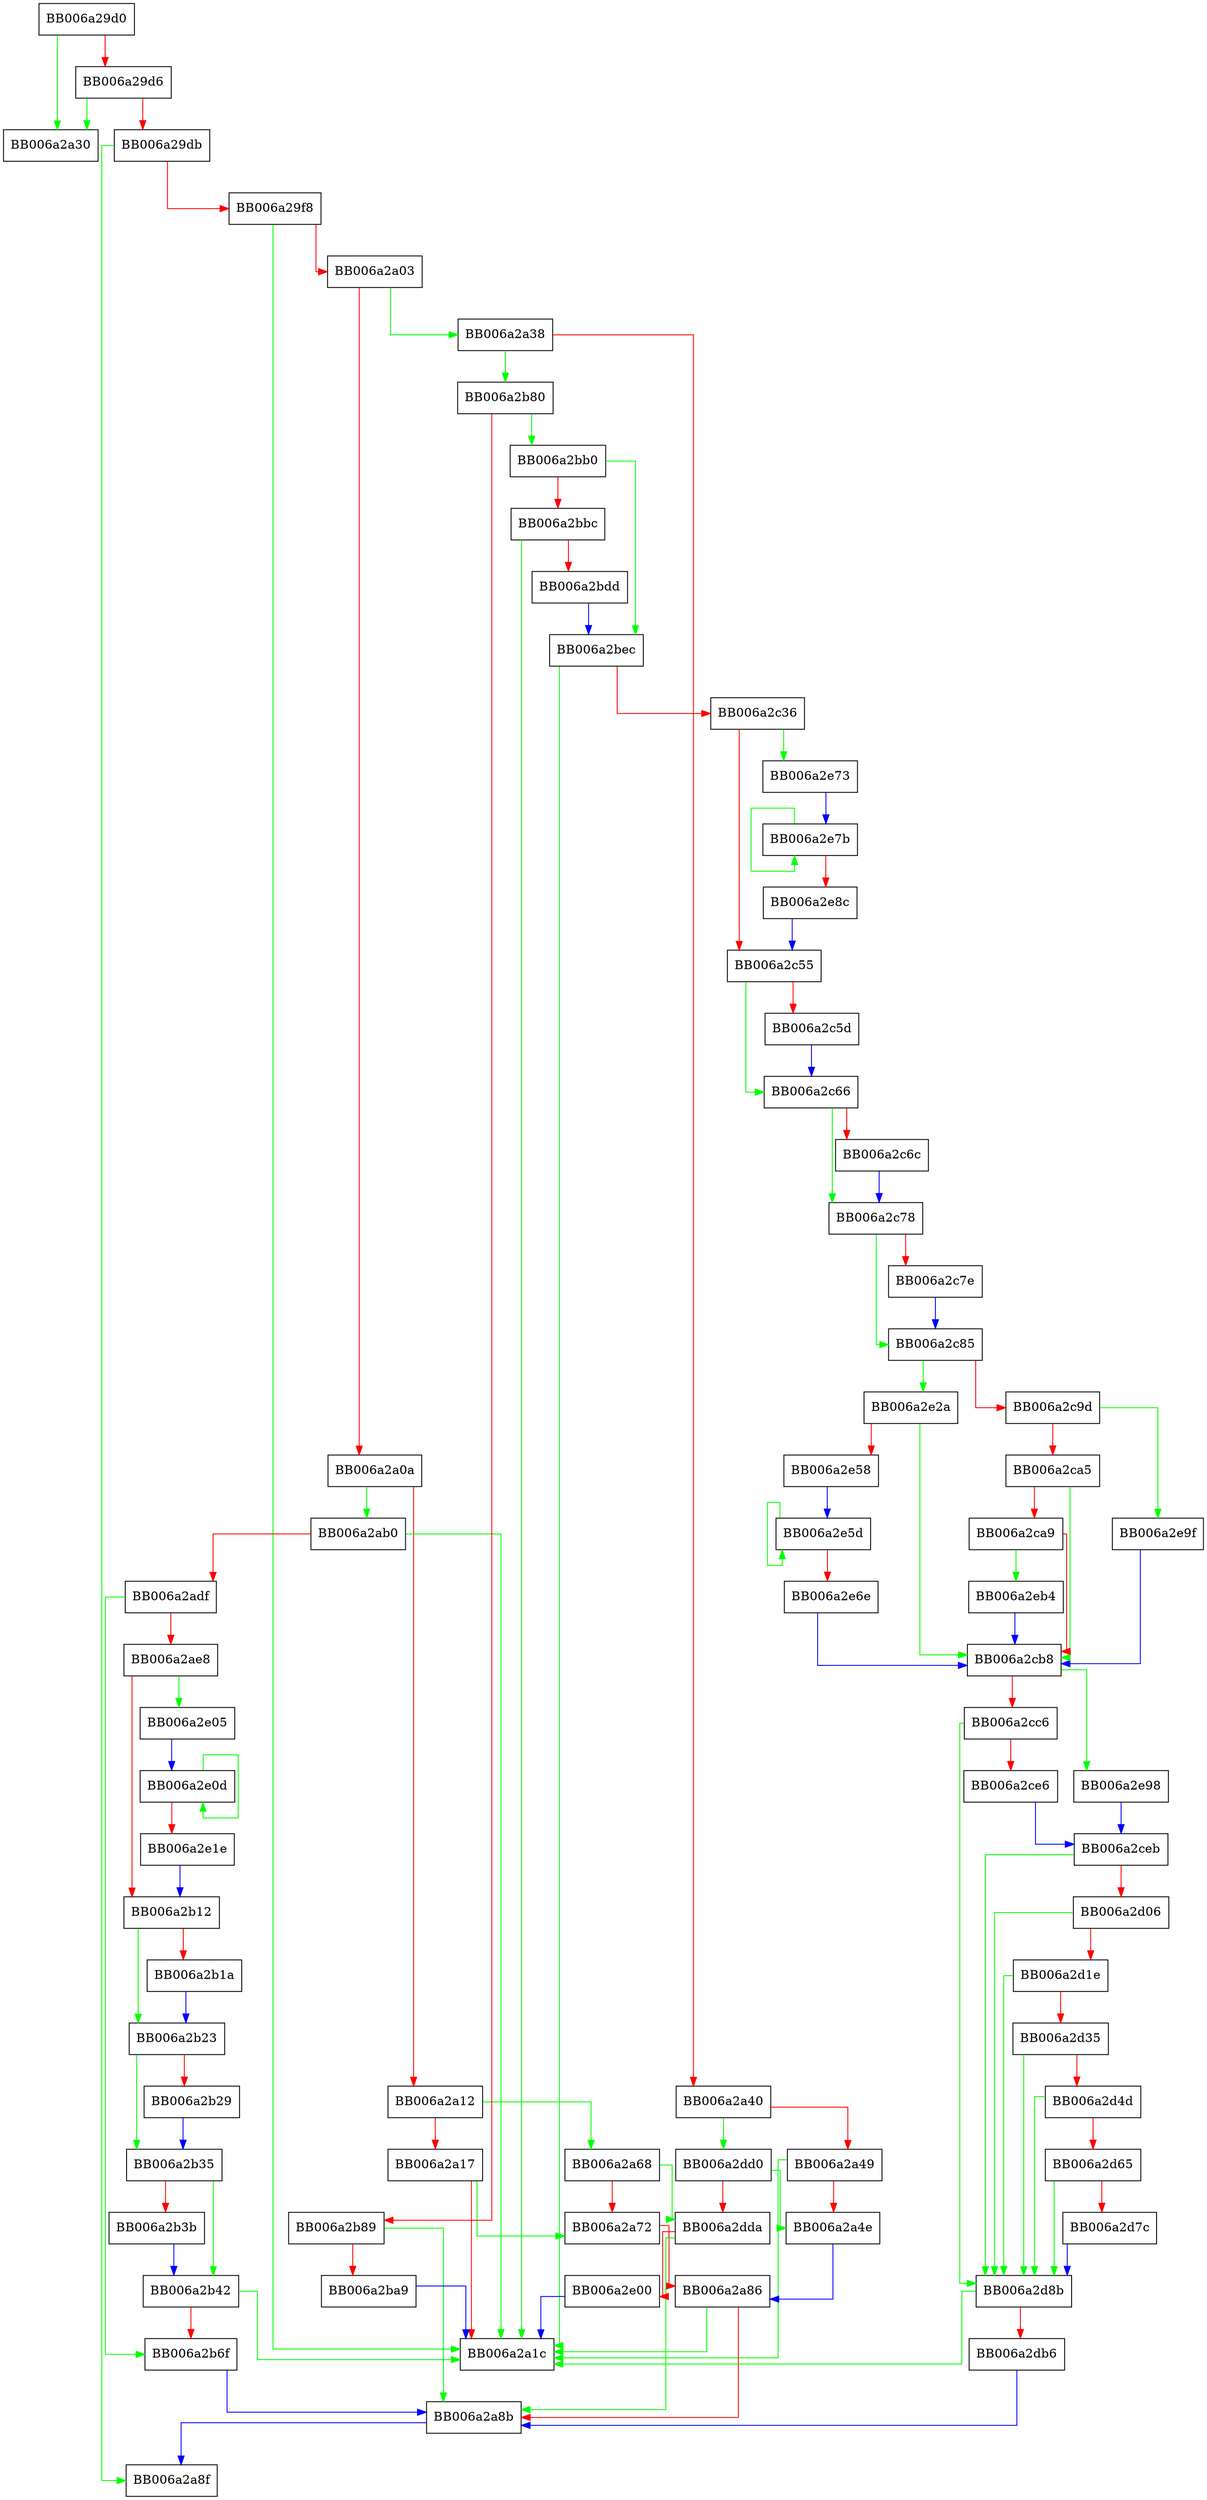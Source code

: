 digraph ossl_cipher_cbc_cts_block_update {
  node [shape="box"];
  graph [splines=ortho];
  BB006a29d0 -> BB006a2a30 [color="green"];
  BB006a29d0 -> BB006a29d6 [color="red"];
  BB006a29d6 -> BB006a2a30 [color="green"];
  BB006a29d6 -> BB006a29db [color="red"];
  BB006a29db -> BB006a2a8f [color="green"];
  BB006a29db -> BB006a29f8 [color="red"];
  BB006a29f8 -> BB006a2a1c [color="green"];
  BB006a29f8 -> BB006a2a03 [color="red"];
  BB006a2a03 -> BB006a2a38 [color="green"];
  BB006a2a03 -> BB006a2a0a [color="red"];
  BB006a2a0a -> BB006a2ab0 [color="green"];
  BB006a2a0a -> BB006a2a12 [color="red"];
  BB006a2a12 -> BB006a2a68 [color="green"];
  BB006a2a12 -> BB006a2a17 [color="red"];
  BB006a2a17 -> BB006a2a72 [color="green"];
  BB006a2a17 -> BB006a2a1c [color="red"];
  BB006a2a38 -> BB006a2b80 [color="green"];
  BB006a2a38 -> BB006a2a40 [color="red"];
  BB006a2a40 -> BB006a2dd0 [color="green"];
  BB006a2a40 -> BB006a2a49 [color="red"];
  BB006a2a49 -> BB006a2a1c [color="green"];
  BB006a2a49 -> BB006a2a4e [color="red"];
  BB006a2a4e -> BB006a2a86 [color="blue"];
  BB006a2a68 -> BB006a2dda [color="green"];
  BB006a2a68 -> BB006a2a72 [color="red"];
  BB006a2a72 -> BB006a2a86 [color="red"];
  BB006a2a86 -> BB006a2a1c [color="green"];
  BB006a2a86 -> BB006a2a8b [color="red"];
  BB006a2a8b -> BB006a2a8f [color="blue"];
  BB006a2ab0 -> BB006a2a1c [color="green"];
  BB006a2ab0 -> BB006a2adf [color="red"];
  BB006a2adf -> BB006a2b6f [color="green"];
  BB006a2adf -> BB006a2ae8 [color="red"];
  BB006a2ae8 -> BB006a2e05 [color="green"];
  BB006a2ae8 -> BB006a2b12 [color="red"];
  BB006a2b12 -> BB006a2b23 [color="green"];
  BB006a2b12 -> BB006a2b1a [color="red"];
  BB006a2b1a -> BB006a2b23 [color="blue"];
  BB006a2b23 -> BB006a2b35 [color="green"];
  BB006a2b23 -> BB006a2b29 [color="red"];
  BB006a2b29 -> BB006a2b35 [color="blue"];
  BB006a2b35 -> BB006a2b42 [color="green"];
  BB006a2b35 -> BB006a2b3b [color="red"];
  BB006a2b3b -> BB006a2b42 [color="blue"];
  BB006a2b42 -> BB006a2a1c [color="green"];
  BB006a2b42 -> BB006a2b6f [color="red"];
  BB006a2b6f -> BB006a2a8b [color="blue"];
  BB006a2b80 -> BB006a2bb0 [color="green"];
  BB006a2b80 -> BB006a2b89 [color="red"];
  BB006a2b89 -> BB006a2a8b [color="green"];
  BB006a2b89 -> BB006a2ba9 [color="red"];
  BB006a2ba9 -> BB006a2a1c [color="blue"];
  BB006a2bb0 -> BB006a2bec [color="green"];
  BB006a2bb0 -> BB006a2bbc [color="red"];
  BB006a2bbc -> BB006a2a1c [color="green"];
  BB006a2bbc -> BB006a2bdd [color="red"];
  BB006a2bdd -> BB006a2bec [color="blue"];
  BB006a2bec -> BB006a2a1c [color="green"];
  BB006a2bec -> BB006a2c36 [color="red"];
  BB006a2c36 -> BB006a2e73 [color="green"];
  BB006a2c36 -> BB006a2c55 [color="red"];
  BB006a2c55 -> BB006a2c66 [color="green"];
  BB006a2c55 -> BB006a2c5d [color="red"];
  BB006a2c5d -> BB006a2c66 [color="blue"];
  BB006a2c66 -> BB006a2c78 [color="green"];
  BB006a2c66 -> BB006a2c6c [color="red"];
  BB006a2c6c -> BB006a2c78 [color="blue"];
  BB006a2c78 -> BB006a2c85 [color="green"];
  BB006a2c78 -> BB006a2c7e [color="red"];
  BB006a2c7e -> BB006a2c85 [color="blue"];
  BB006a2c85 -> BB006a2e2a [color="green"];
  BB006a2c85 -> BB006a2c9d [color="red"];
  BB006a2c9d -> BB006a2e9f [color="green"];
  BB006a2c9d -> BB006a2ca5 [color="red"];
  BB006a2ca5 -> BB006a2cb8 [color="green"];
  BB006a2ca5 -> BB006a2ca9 [color="red"];
  BB006a2ca9 -> BB006a2eb4 [color="green"];
  BB006a2ca9 -> BB006a2cb8 [color="red"];
  BB006a2cb8 -> BB006a2e98 [color="green"];
  BB006a2cb8 -> BB006a2cc6 [color="red"];
  BB006a2cc6 -> BB006a2d8b [color="green"];
  BB006a2cc6 -> BB006a2ce6 [color="red"];
  BB006a2ce6 -> BB006a2ceb [color="blue"];
  BB006a2ceb -> BB006a2d8b [color="green"];
  BB006a2ceb -> BB006a2d06 [color="red"];
  BB006a2d06 -> BB006a2d8b [color="green"];
  BB006a2d06 -> BB006a2d1e [color="red"];
  BB006a2d1e -> BB006a2d8b [color="green"];
  BB006a2d1e -> BB006a2d35 [color="red"];
  BB006a2d35 -> BB006a2d8b [color="green"];
  BB006a2d35 -> BB006a2d4d [color="red"];
  BB006a2d4d -> BB006a2d8b [color="green"];
  BB006a2d4d -> BB006a2d65 [color="red"];
  BB006a2d65 -> BB006a2d8b [color="green"];
  BB006a2d65 -> BB006a2d7c [color="red"];
  BB006a2d7c -> BB006a2d8b [color="blue"];
  BB006a2d8b -> BB006a2a1c [color="green"];
  BB006a2d8b -> BB006a2db6 [color="red"];
  BB006a2db6 -> BB006a2a8b [color="blue"];
  BB006a2dd0 -> BB006a2a4e [color="green"];
  BB006a2dd0 -> BB006a2dda [color="red"];
  BB006a2dda -> BB006a2a8b [color="green"];
  BB006a2dda -> BB006a2e00 [color="red"];
  BB006a2e00 -> BB006a2a1c [color="blue"];
  BB006a2e05 -> BB006a2e0d [color="blue"];
  BB006a2e0d -> BB006a2e0d [color="green"];
  BB006a2e0d -> BB006a2e1e [color="red"];
  BB006a2e1e -> BB006a2b12 [color="blue"];
  BB006a2e2a -> BB006a2cb8 [color="green"];
  BB006a2e2a -> BB006a2e58 [color="red"];
  BB006a2e58 -> BB006a2e5d [color="blue"];
  BB006a2e5d -> BB006a2e5d [color="green"];
  BB006a2e5d -> BB006a2e6e [color="red"];
  BB006a2e6e -> BB006a2cb8 [color="blue"];
  BB006a2e73 -> BB006a2e7b [color="blue"];
  BB006a2e7b -> BB006a2e7b [color="green"];
  BB006a2e7b -> BB006a2e8c [color="red"];
  BB006a2e8c -> BB006a2c55 [color="blue"];
  BB006a2e98 -> BB006a2ceb [color="blue"];
  BB006a2e9f -> BB006a2cb8 [color="blue"];
  BB006a2eb4 -> BB006a2cb8 [color="blue"];
}